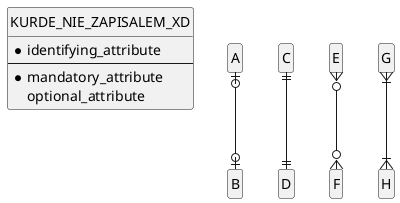 @startuml
hide circle
hide empty members

entity KURDE_NIE_ZAPISALEM_XD {
   * identifying_attribute
   --
   * mandatory_attribute
   optional_attribute
}

' zero or one
A |o--o| B

' exactly one
C ||--|| D

' zero or many
E }o--o{ F

' one or many
G }|--|{ H
@enduml